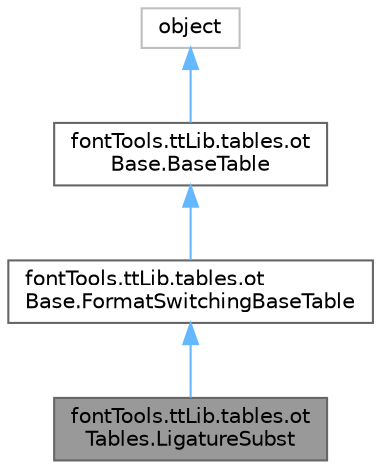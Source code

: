 digraph "fontTools.ttLib.tables.otTables.LigatureSubst"
{
 // LATEX_PDF_SIZE
  bgcolor="transparent";
  edge [fontname=Helvetica,fontsize=10,labelfontname=Helvetica,labelfontsize=10];
  node [fontname=Helvetica,fontsize=10,shape=box,height=0.2,width=0.4];
  Node1 [id="Node000001",label="fontTools.ttLib.tables.ot\lTables.LigatureSubst",height=0.2,width=0.4,color="gray40", fillcolor="grey60", style="filled", fontcolor="black",tooltip=" "];
  Node2 -> Node1 [id="edge4_Node000001_Node000002",dir="back",color="steelblue1",style="solid",tooltip=" "];
  Node2 [id="Node000002",label="fontTools.ttLib.tables.ot\lBase.FormatSwitchingBaseTable",height=0.2,width=0.4,color="gray40", fillcolor="white", style="filled",URL="$d1/d97/classfontTools_1_1ttLib_1_1tables_1_1otBase_1_1FormatSwitchingBaseTable.html",tooltip=" "];
  Node3 -> Node2 [id="edge5_Node000002_Node000003",dir="back",color="steelblue1",style="solid",tooltip=" "];
  Node3 [id="Node000003",label="fontTools.ttLib.tables.ot\lBase.BaseTable",height=0.2,width=0.4,color="gray40", fillcolor="white", style="filled",URL="$d6/de9/classfontTools_1_1ttLib_1_1tables_1_1otBase_1_1BaseTable.html",tooltip=" "];
  Node4 -> Node3 [id="edge6_Node000003_Node000004",dir="back",color="steelblue1",style="solid",tooltip=" "];
  Node4 [id="Node000004",label="object",height=0.2,width=0.4,color="grey75", fillcolor="white", style="filled",tooltip=" "];
}
